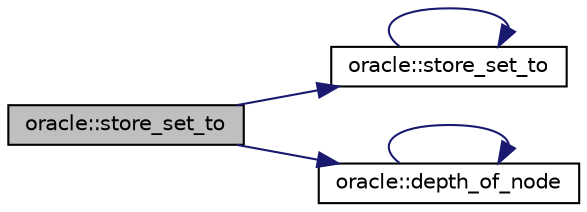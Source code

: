 digraph "oracle::store_set_to"
{
  edge [fontname="Helvetica",fontsize="10",labelfontname="Helvetica",labelfontsize="10"];
  node [fontname="Helvetica",fontsize="10",shape=record];
  rankdir="LR";
  Node9597 [label="oracle::store_set_to",height=0.2,width=0.4,color="black", fillcolor="grey75", style="filled", fontcolor="black"];
  Node9597 -> Node9598 [color="midnightblue",fontsize="10",style="solid",fontname="Helvetica"];
  Node9598 [label="oracle::store_set_to",height=0.2,width=0.4,color="black", fillcolor="white", style="filled",URL="$d7/da7/classoracle.html#a4489d03d342f31d1e64632ce4d0e700d"];
  Node9598 -> Node9598 [color="midnightblue",fontsize="10",style="solid",fontname="Helvetica"];
  Node9597 -> Node9599 [color="midnightblue",fontsize="10",style="solid",fontname="Helvetica"];
  Node9599 [label="oracle::depth_of_node",height=0.2,width=0.4,color="black", fillcolor="white", style="filled",URL="$d7/da7/classoracle.html#a022e34d01ca887785e17c9f3fb25193e"];
  Node9599 -> Node9599 [color="midnightblue",fontsize="10",style="solid",fontname="Helvetica"];
}
